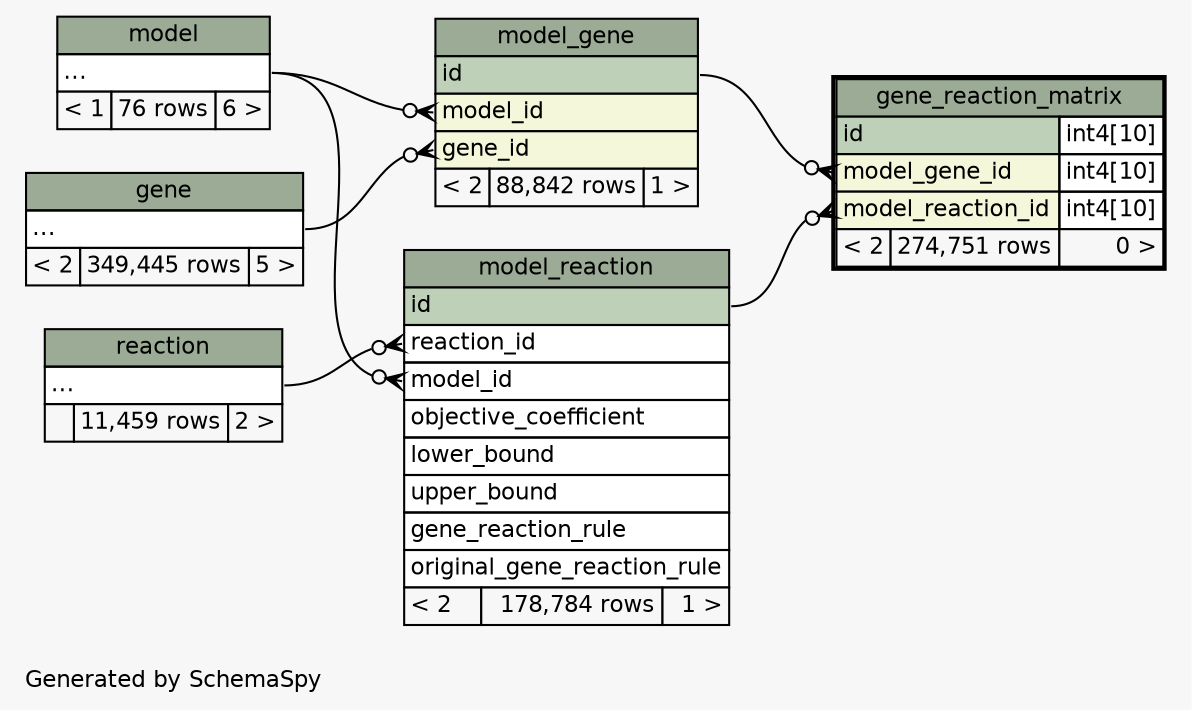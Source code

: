 // dot 2.38.0 on Mac OS X 10.10.3
// SchemaSpy rev 590
digraph "twoDegreesRelationshipsDiagram" {
  graph [
    rankdir="RL"
    bgcolor="#f7f7f7"
    label="\nGenerated by SchemaSpy"
    labeljust="l"
    nodesep="0.18"
    ranksep="0.46"
    fontname="Helvetica"
    fontsize="11"
  ];
  node [
    fontname="Helvetica"
    fontsize="11"
    shape="plaintext"
  ];
  edge [
    arrowsize="0.8"
  ];
  "gene_reaction_matrix":"model_gene_id":w -> "model_gene":"id":e [arrowhead=none dir=back arrowtail=crowodot];
  "gene_reaction_matrix":"model_reaction_id":w -> "model_reaction":"id":e [arrowhead=none dir=back arrowtail=crowodot];
  "model_gene":"gene_id":w -> "gene":"elipses":e [arrowhead=none dir=back arrowtail=crowodot];
  "model_gene":"model_id":w -> "model":"elipses":e [arrowhead=none dir=back arrowtail=crowodot];
  "model_reaction":"model_id":w -> "model":"elipses":e [arrowhead=none dir=back arrowtail=crowodot];
  "model_reaction":"reaction_id":w -> "reaction":"elipses":e [arrowhead=none dir=back arrowtail=crowodot];
  "gene" [
    label=<
    <TABLE BORDER="0" CELLBORDER="1" CELLSPACING="0" BGCOLOR="#ffffff">
      <TR><TD COLSPAN="3" BGCOLOR="#9bab96" ALIGN="CENTER">gene</TD></TR>
      <TR><TD PORT="elipses" COLSPAN="3" ALIGN="LEFT">...</TD></TR>
      <TR><TD ALIGN="LEFT" BGCOLOR="#f7f7f7">&lt; 2</TD><TD ALIGN="RIGHT" BGCOLOR="#f7f7f7">349,445 rows</TD><TD ALIGN="RIGHT" BGCOLOR="#f7f7f7">5 &gt;</TD></TR>
    </TABLE>>
    URL="gene.html"
    tooltip="gene"
  ];
  "gene_reaction_matrix" [
    label=<
    <TABLE BORDER="2" CELLBORDER="1" CELLSPACING="0" BGCOLOR="#ffffff">
      <TR><TD COLSPAN="3" BGCOLOR="#9bab96" ALIGN="CENTER">gene_reaction_matrix</TD></TR>
      <TR><TD PORT="id" COLSPAN="2" BGCOLOR="#bed1b8" ALIGN="LEFT">id</TD><TD PORT="id.type" ALIGN="LEFT">int4[10]</TD></TR>
      <TR><TD PORT="model_gene_id" COLSPAN="2" BGCOLOR="#f4f7da" ALIGN="LEFT">model_gene_id</TD><TD PORT="model_gene_id.type" ALIGN="LEFT">int4[10]</TD></TR>
      <TR><TD PORT="model_reaction_id" COLSPAN="2" BGCOLOR="#f4f7da" ALIGN="LEFT">model_reaction_id</TD><TD PORT="model_reaction_id.type" ALIGN="LEFT">int4[10]</TD></TR>
      <TR><TD ALIGN="LEFT" BGCOLOR="#f7f7f7">&lt; 2</TD><TD ALIGN="RIGHT" BGCOLOR="#f7f7f7">274,751 rows</TD><TD ALIGN="RIGHT" BGCOLOR="#f7f7f7">0 &gt;</TD></TR>
    </TABLE>>
    URL="gene_reaction_matrix.html"
    tooltip="gene_reaction_matrix"
  ];
  "model" [
    label=<
    <TABLE BORDER="0" CELLBORDER="1" CELLSPACING="0" BGCOLOR="#ffffff">
      <TR><TD COLSPAN="3" BGCOLOR="#9bab96" ALIGN="CENTER">model</TD></TR>
      <TR><TD PORT="elipses" COLSPAN="3" ALIGN="LEFT">...</TD></TR>
      <TR><TD ALIGN="LEFT" BGCOLOR="#f7f7f7">&lt; 1</TD><TD ALIGN="RIGHT" BGCOLOR="#f7f7f7">76 rows</TD><TD ALIGN="RIGHT" BGCOLOR="#f7f7f7">6 &gt;</TD></TR>
    </TABLE>>
    URL="model.html"
    tooltip="model"
  ];
  "model_gene" [
    label=<
    <TABLE BORDER="0" CELLBORDER="1" CELLSPACING="0" BGCOLOR="#ffffff">
      <TR><TD COLSPAN="3" BGCOLOR="#9bab96" ALIGN="CENTER">model_gene</TD></TR>
      <TR><TD PORT="id" COLSPAN="3" BGCOLOR="#bed1b8" ALIGN="LEFT">id</TD></TR>
      <TR><TD PORT="model_id" COLSPAN="3" BGCOLOR="#f4f7da" ALIGN="LEFT">model_id</TD></TR>
      <TR><TD PORT="gene_id" COLSPAN="3" BGCOLOR="#f4f7da" ALIGN="LEFT">gene_id</TD></TR>
      <TR><TD ALIGN="LEFT" BGCOLOR="#f7f7f7">&lt; 2</TD><TD ALIGN="RIGHT" BGCOLOR="#f7f7f7">88,842 rows</TD><TD ALIGN="RIGHT" BGCOLOR="#f7f7f7">1 &gt;</TD></TR>
    </TABLE>>
    URL="model_gene.html"
    tooltip="model_gene"
  ];
  "model_reaction" [
    label=<
    <TABLE BORDER="0" CELLBORDER="1" CELLSPACING="0" BGCOLOR="#ffffff">
      <TR><TD COLSPAN="3" BGCOLOR="#9bab96" ALIGN="CENTER">model_reaction</TD></TR>
      <TR><TD PORT="id" COLSPAN="3" BGCOLOR="#bed1b8" ALIGN="LEFT">id</TD></TR>
      <TR><TD PORT="reaction_id" COLSPAN="3" ALIGN="LEFT">reaction_id</TD></TR>
      <TR><TD PORT="model_id" COLSPAN="3" ALIGN="LEFT">model_id</TD></TR>
      <TR><TD PORT="objective_coefficient" COLSPAN="3" ALIGN="LEFT">objective_coefficient</TD></TR>
      <TR><TD PORT="lower_bound" COLSPAN="3" ALIGN="LEFT">lower_bound</TD></TR>
      <TR><TD PORT="upper_bound" COLSPAN="3" ALIGN="LEFT">upper_bound</TD></TR>
      <TR><TD PORT="gene_reaction_rule" COLSPAN="3" ALIGN="LEFT">gene_reaction_rule</TD></TR>
      <TR><TD PORT="original_gene_reaction_rule" COLSPAN="3" ALIGN="LEFT">original_gene_reaction_rule</TD></TR>
      <TR><TD ALIGN="LEFT" BGCOLOR="#f7f7f7">&lt; 2</TD><TD ALIGN="RIGHT" BGCOLOR="#f7f7f7">178,784 rows</TD><TD ALIGN="RIGHT" BGCOLOR="#f7f7f7">1 &gt;</TD></TR>
    </TABLE>>
    URL="model_reaction.html"
    tooltip="model_reaction"
  ];
  "reaction" [
    label=<
    <TABLE BORDER="0" CELLBORDER="1" CELLSPACING="0" BGCOLOR="#ffffff">
      <TR><TD COLSPAN="3" BGCOLOR="#9bab96" ALIGN="CENTER">reaction</TD></TR>
      <TR><TD PORT="elipses" COLSPAN="3" ALIGN="LEFT">...</TD></TR>
      <TR><TD ALIGN="LEFT" BGCOLOR="#f7f7f7">  </TD><TD ALIGN="RIGHT" BGCOLOR="#f7f7f7">11,459 rows</TD><TD ALIGN="RIGHT" BGCOLOR="#f7f7f7">2 &gt;</TD></TR>
    </TABLE>>
    URL="reaction.html"
    tooltip="reaction"
  ];
}
